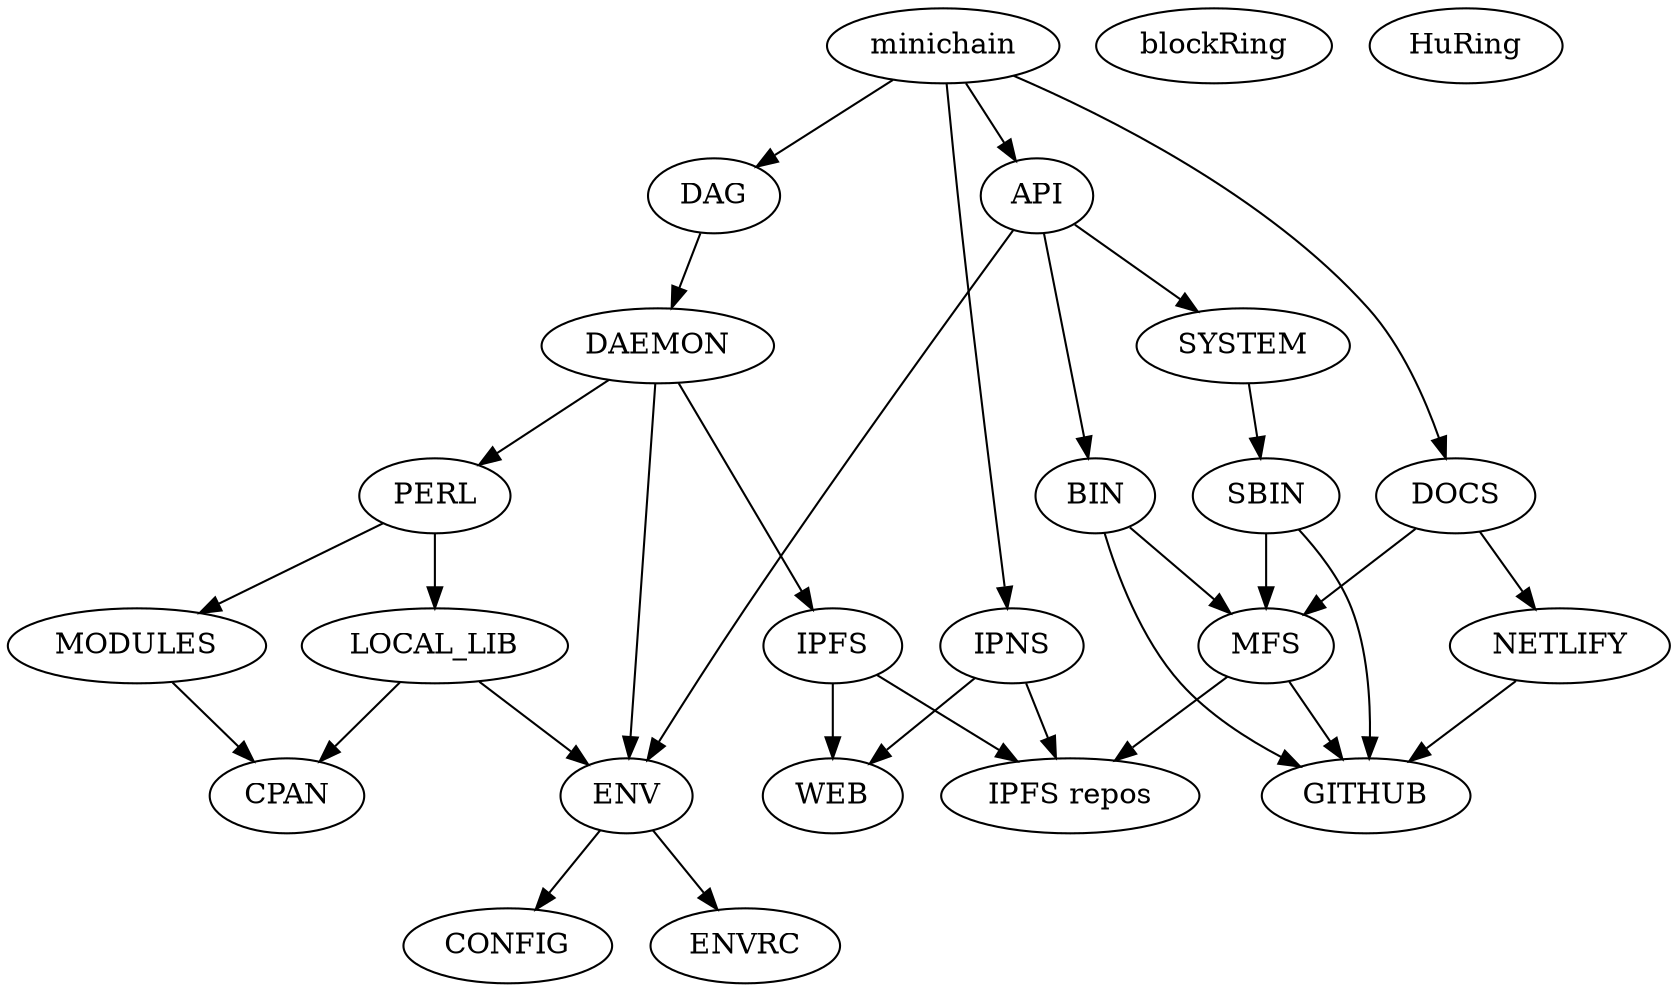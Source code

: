 // partir de ce que l'on veut au lieu de ce que l'on a !

digraph IRP {

   minichain -> { DAG, IPNS, API, DOCS }

   API -> { BIN, SYSTEM, ENV }
   DAG -> DAEMON
   SYSTEM -> SBIN 

   { BIN, SBIN } -> { GITHUB, MFS }
   DOCS -> { MFS, NETLIFY }
   NETLIFY -> GITHUB

   PERL -> { LOCAL_LIB, MODULES }
   LOCAL_LIB -> { CPAN, ENV }
   MODULES -> CPAN

   DAEMON -> { IPFS, ENV, PERL }
   { IPFS, IPNS }  -> { WEB, DIST }
   { MFS } -> { GITHUB, DIST }

   ENV -> { CONFIG, ENVRC }

  DIST [label="IPFS repos"]

  { rank=same; minichain, blockRing, HuRing }
  { rank=same; CPAN, GITHUB, WEB, DIST }

}

// CACHE {
// IPFS: Qm!#%^@$^
// BRNG: Qm!36236
// }

